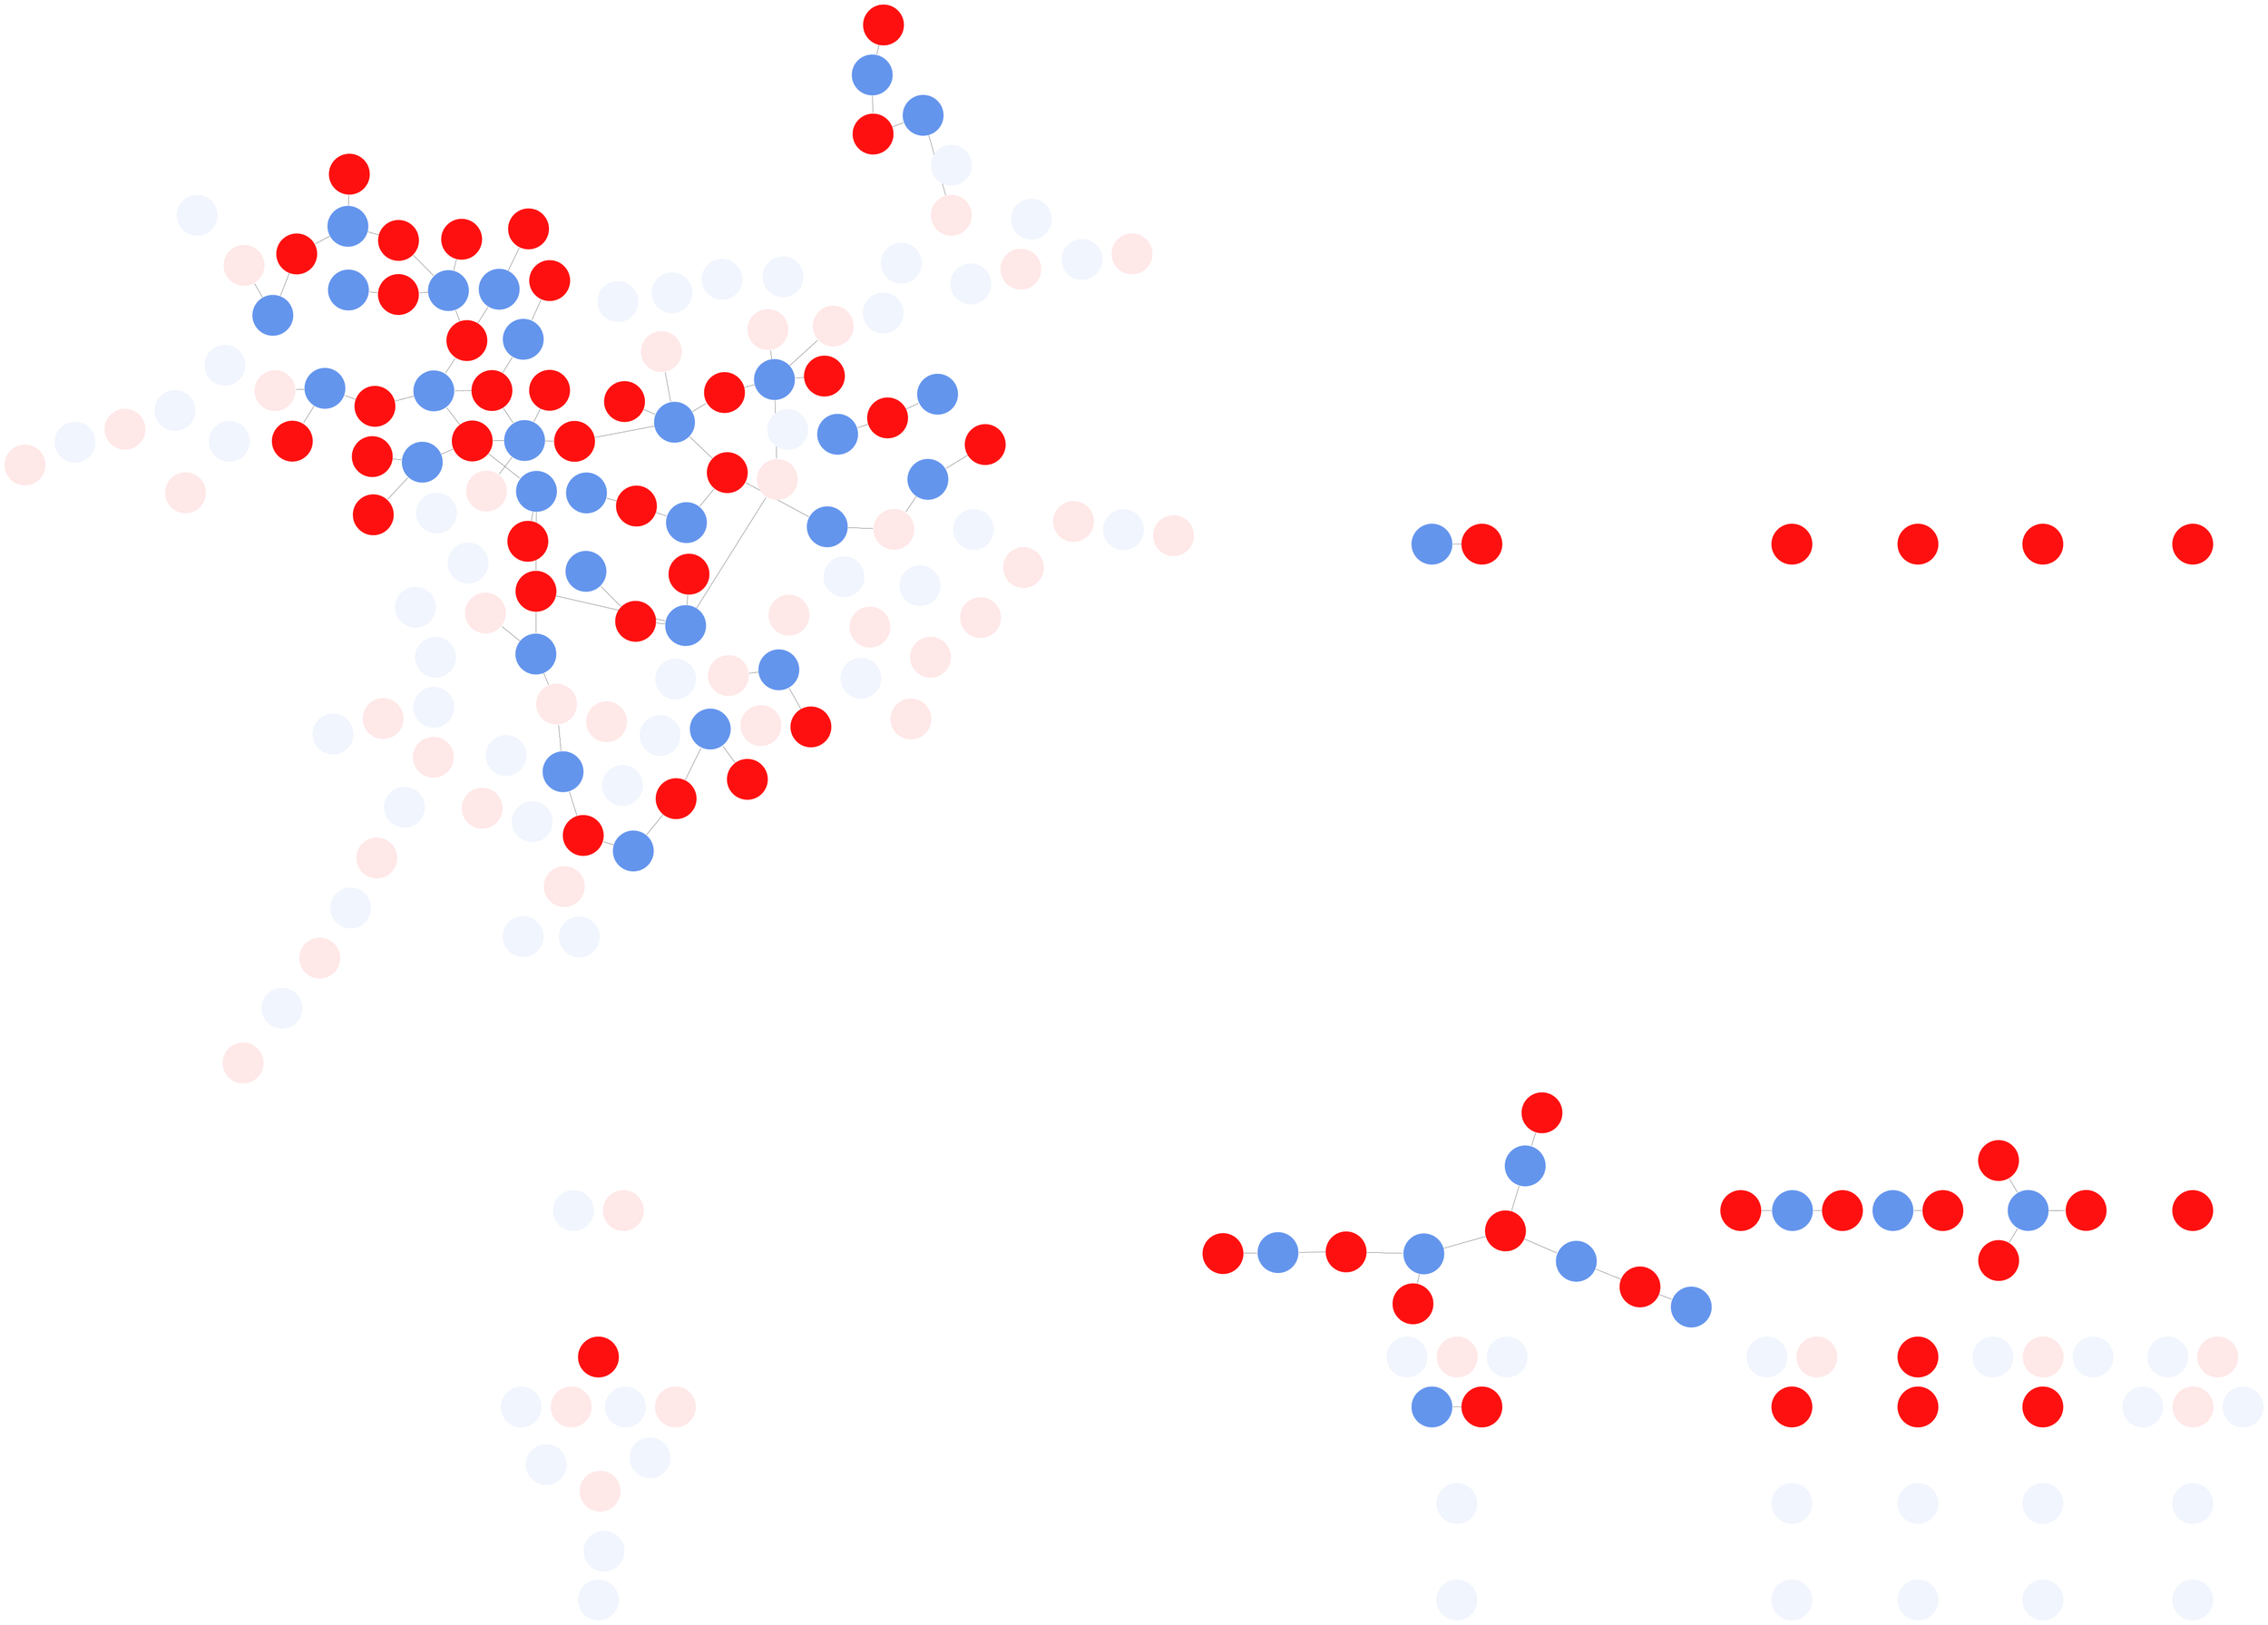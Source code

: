 digraph {
layout="sfdp";
overlap="false";
pack=true;
packmode="array_u";
outputorder="edgesfirst";
    1 [fillcolor="#ff1010",
                shape="circle",
                style = "filled",
                penwidth = 0,
                label=""];
    2 [fillcolor="#ff1010",
                shape="circle",
                style = "filled",
                penwidth = 0,
                label=""];
    3 [fillcolor="#ff1010",
                shape="circle",
                style = "filled",
                penwidth = 0,
                label=""];
    4 [fillcolor="#ff1010",
                shape="circle",
                style = "filled",
                penwidth = 0,
                label=""];
    5 [fillcolor="#ff1010",
                shape="circle",
                style = "filled",
                penwidth = 0,
                label=""];
    6 [fillcolor="#ff1010",
                shape="circle",
                style = "filled",
                penwidth = 0,
                label=""];
    7 [fillcolor="#ff1010",
                shape="circle",
                style = "filled",
                penwidth = 0,
                label=""];
    8 [fillcolor="#ff1010",
                shape="circle",
                style = "filled",
                penwidth = 0,
                label=""];
    9 [fillcolor="#ff1010",
                shape="circle",
                style = "filled",
                penwidth = 0,
                label=""];
    10 [fillcolor="#ffe8e8",
                shape="circle",
                style = "filled",
                penwidth = 0,
                label=""];
    11 [fillcolor="#ffe8e8",
                shape="circle",
                style = "filled",
                penwidth = 0,
                label=""];
    12 [fillcolor="#ff1010",
                shape="circle",
                style = "filled",
                penwidth = 0,
                label=""];
    13 [fillcolor="#ffe8e8",
                shape="circle",
                style = "filled",
                penwidth = 0,
                label=""];
    14 [fillcolor="#ffe8e8",
                shape="circle",
                style = "filled",
                penwidth = 0,
                label=""];
    15 [fillcolor="#ffe8e8",
                shape="circle",
                style = "filled",
                penwidth = 0,
                label=""];
    16 [fillcolor="#ff1010",
                shape="circle",
                style = "filled",
                penwidth = 0,
                label=""];
    17 [fillcolor="#ffe8e8",
                shape="circle",
                style = "filled",
                penwidth = 0,
                label=""];
    18 [fillcolor="#ff1010",
                shape="circle",
                style = "filled",
                penwidth = 0,
                label=""];
    19 [fillcolor="#ffe8e8",
                shape="circle",
                style = "filled",
                penwidth = 0,
                label=""];
    20 [fillcolor="#ffe8e8",
                shape="circle",
                style = "filled",
                penwidth = 0,
                label=""];
    21 [fillcolor="#ff1010",
                shape="circle",
                style = "filled",
                penwidth = 0,
                label=""];
    22 [fillcolor="#ff1010",
                shape="circle",
                style = "filled",
                penwidth = 0,
                label=""];
    23 [fillcolor="#ffe8e8",
                shape="circle",
                style = "filled",
                penwidth = 0,
                label=""];
    24 [fillcolor="#ffe8e8",
                shape="circle",
                style = "filled",
                penwidth = 0,
                label=""];
    25 [fillcolor="#ffe8e8",
                shape="circle",
                style = "filled",
                penwidth = 0,
                label=""];
    26 [fillcolor="#ffe8e8",
                shape="circle",
                style = "filled",
                penwidth = 0,
                label=""];
    27 [fillcolor="#ffe8e8",
                shape="circle",
                style = "filled",
                penwidth = 0,
                label=""];
    28 [fillcolor="#ffe8e8",
                shape="circle",
                style = "filled",
                penwidth = 0,
                label=""];
    29 [fillcolor="#ff1010",
                shape="circle",
                style = "filled",
                penwidth = 0,
                label=""];
    30 [fillcolor="#ffe8e8",
                shape="circle",
                style = "filled",
                penwidth = 0,
                label=""];
    31 [fillcolor="#ff1010",
                shape="circle",
                style = "filled",
                penwidth = 0,
                label=""];
    32 [fillcolor="#ff1010",
                shape="circle",
                style = "filled",
                penwidth = 0,
                label=""];
    33 [fillcolor="#ffe8e8",
                shape="circle",
                style = "filled",
                penwidth = 0,
                label=""];
    34 [fillcolor="#ff1010",
                shape="circle",
                style = "filled",
                penwidth = 0,
                label=""];
    35 [fillcolor="#ff1010",
                shape="circle",
                style = "filled",
                penwidth = 0,
                label=""];
    36 [fillcolor="#ff1010",
                shape="circle",
                style = "filled",
                penwidth = 0,
                label=""];
    37 [fillcolor="#ff1010",
                shape="circle",
                style = "filled",
                penwidth = 0,
                label=""];
    38 [fillcolor="#ffe8e8",
                shape="circle",
                style = "filled",
                penwidth = 0,
                label=""];
    39 [fillcolor="#ff1010",
                shape="circle",
                style = "filled",
                penwidth = 0,
                label=""];
    40 [fillcolor="#ff1010",
                shape="circle",
                style = "filled",
                penwidth = 0,
                label=""];
    41 [fillcolor="#ffe8e8",
                shape="circle",
                style = "filled",
                penwidth = 0,
                label=""];
    42 [fillcolor="#ff1010",
                shape="circle",
                style = "filled",
                penwidth = 0,
                label=""];
    43 [fillcolor="#ffe8e8",
                shape="circle",
                style = "filled",
                penwidth = 0,
                label=""];
    44 [fillcolor="#ff1010",
                shape="circle",
                style = "filled",
                penwidth = 0,
                label=""];
    45 [fillcolor="#ff1010",
                shape="circle",
                style = "filled",
                penwidth = 0,
                label=""];
    46 [fillcolor="#ffe8e8",
                shape="circle",
                style = "filled",
                penwidth = 0,
                label=""];
    47 [fillcolor="#ff1010",
                shape="circle",
                style = "filled",
                penwidth = 0,
                label=""];
    48 [fillcolor="#ff1010",
                shape="circle",
                style = "filled",
                penwidth = 0,
                label=""];
    49 [fillcolor="#ff1010",
                shape="circle",
                style = "filled",
                penwidth = 0,
                label=""];
    50 [fillcolor="#ffe8e8",
                shape="circle",
                style = "filled",
                penwidth = 0,
                label=""];
    51 [fillcolor="#ffe8e8",
                shape="circle",
                style = "filled",
                penwidth = 0,
                label=""];
    52 [fillcolor="#ffe8e8",
                shape="circle",
                style = "filled",
                penwidth = 0,
                label=""];
    53 [fillcolor="#ffe8e8",
                shape="circle",
                style = "filled",
                penwidth = 0,
                label=""];
    54 [fillcolor="#ff1010",
                shape="circle",
                style = "filled",
                penwidth = 0,
                label=""];
    55 [fillcolor="#ff1010",
                shape="circle",
                style = "filled",
                penwidth = 0,
                label=""];
    56 [fillcolor="#ffe8e8",
                shape="circle",
                style = "filled",
                penwidth = 0,
                label=""];
    57 [fillcolor="#ffe8e8",
                shape="circle",
                style = "filled",
                penwidth = 0,
                label=""];
    58 [fillcolor="#ff1010",
                shape="circle",
                style = "filled",
                penwidth = 0,
                label=""];
    59 [fillcolor="#ff1010",
                shape="circle",
                style = "filled",
                penwidth = 0,
                label=""];
    60 [fillcolor="#ffe8e8",
                shape="circle",
                style = "filled",
                penwidth = 0,
                label=""];
    61 [fillcolor="#ff1010",
                shape="circle",
                style = "filled",
                penwidth = 0,
                label=""];
    62 [fillcolor="#ffe8e8",
                shape="circle",
                style = "filled",
                penwidth = 0,
                label=""];
    63 [fillcolor="#ffe8e8",
                shape="circle",
                style = "filled",
                penwidth = 0,
                label=""];
    64 [fillcolor="#ffe8e8",
                shape="circle",
                style = "filled",
                penwidth = 0,
                label=""];
    65 [fillcolor="#ffe8e8",
                shape="circle",
                style = "filled",
                penwidth = 0,
                label=""];
    66 [fillcolor="#ff1010",
                shape="circle",
                style = "filled",
                penwidth = 0,
                label=""];
    67 [fillcolor="#ff1010",
                shape="circle",
                style = "filled",
                penwidth = 0,
                label=""];
    68 [fillcolor="#ff1010",
                shape="circle",
                style = "filled",
                penwidth = 0,
                label=""];
    69 [fillcolor="#ff1010",
                shape="circle",
                style = "filled",
                penwidth = 0,
                label=""];
    70 [fillcolor="#ffe8e8",
                shape="circle",
                style = "filled",
                penwidth = 0,
                label=""];
    71 [fillcolor="#ffe8e8",
                shape="circle",
                style = "filled",
                penwidth = 0,
                label=""];
    72 [fillcolor="#ffe8e8",
                shape="circle",
                style = "filled",
                penwidth = 0,
                label=""];
    73 [fillcolor="#ff1010",
                shape="circle",
                style = "filled",
                penwidth = 0,
                label=""];
    74 [fillcolor="#ff1010",
                shape="circle",
                style = "filled",
                penwidth = 0,
                label=""];
    75 [fillcolor="#ff1010",
                shape="circle",
                style = "filled",
                penwidth = 0,
                label=""];
    76 [fillcolor="#ff1010",
                shape="circle",
                style = "filled",
                penwidth = 0,
                label=""];
    77 [fillcolor="#ffe8e8",
                shape="circle",
                style = "filled",
                penwidth = 0,
                label=""];
    78 [fillcolor="#ff1010",
                shape="circle",
                style = "filled",
                penwidth = 0,
                label=""];
    79 [fillcolor="#ff1010",
                shape="circle",
                style = "filled",
                penwidth = 0,
                label=""];
    80 [fillcolor="#ff1010",
                shape="circle",
                style = "filled",
                penwidth = 0,
                label=""];
    81 [fillcolor="#ffe8e8",
                shape="circle",
                style = "filled",
                penwidth = 0,
                label=""];
    82 [fillcolor="#ff1010",
                shape="circle",
                style = "filled",
                penwidth = 0,
                label=""];
    83 [fillcolor="#ffe8e8",
                shape="circle",
                style = "filled",
                penwidth = 0,
                label=""];
    84 [fillcolor="#ff1010",
                shape="circle",
                style = "filled",
                penwidth = 0,
                label=""];
    85 [fillcolor="#ffe8e8",
                shape="circle",
                style = "filled",
                penwidth = 0,
                label=""];
    86 [fillcolor="#ff1010",
                shape="circle",
                style = "filled",
                penwidth = 0,
                label=""];
    87 [fillcolor="#ff1010",
                shape="circle",
                style = "filled",
                penwidth = 0,
                label=""];
    88 [fillcolor="#ffe8e8",
                shape="circle",
                style = "filled",
                penwidth = 0,
                label=""];
    89 [fillcolor="#ff1010",
                shape="circle",
                style = "filled",
                penwidth = 0,
                label=""];
    90 [fillcolor="#ff1010",
                shape="circle",
                style = "filled",
                penwidth = 0,
                label=""];
    91 [fillcolor="#ff1010",
                shape="circle",
                style = "filled",
                penwidth = 0,
                label=""];
    92 [fillcolor="#ffe8e8",
                shape="circle",
                style = "filled",
                penwidth = 0,
                label=""];
    93 [fillcolor="#ffe8e8",
                shape="circle",
                style = "filled",
                penwidth = 0,
                label=""];
    94 [fillcolor="#ffe8e8",
                shape="circle",
                style = "filled",
                penwidth = 0,
                label=""];
    95 [fillcolor="#ffe8e8",
                shape="circle",
                style = "filled",
                penwidth = 0,
                label=""];
    96 [fillcolor="#ff1010",
                shape="circle",
                style = "filled",
                penwidth = 0,
                label=""];
    97 [fillcolor="#ff1010",
                shape="circle",
                style = "filled",
                penwidth = 0,
                label=""];
    98 [fillcolor="#ff1010",
                shape="circle",
                style = "filled",
                penwidth = 0,
                label=""];
    99 [fillcolor="#ff1010",
                shape="circle",
                style = "filled",
                penwidth = 0,
                label=""];
    100 [fillcolor="#ff1010",
                shape="circle",
                style = "filled",
                penwidth = 0,
                label=""];
    101 [fillcolor="#f1f5fd",
                shape="circle",
                style = "filled",
                penwidth = 0,
                label=""];
    102 [fillcolor="#6495ed",
                shape="circle",
                style = "filled",
                penwidth = 0,
                label=""];
    103 [fillcolor="#f1f5fd",
                shape="circle",
                style = "filled",
                penwidth = 0,
                label=""];
    104 [fillcolor="#f1f5fd",
                shape="circle",
                style = "filled",
                penwidth = 0,
                label=""];
    105 [fillcolor="#f1f5fd",
                shape="circle",
                style = "filled",
                penwidth = 0,
                label=""];
    106 [fillcolor="#f1f5fd",
                shape="circle",
                style = "filled",
                penwidth = 0,
                label=""];
    107 [fillcolor="#f1f5fd",
                shape="circle",
                style = "filled",
                penwidth = 0,
                label=""];
    108 [fillcolor="#6495ed",
                shape="circle",
                style = "filled",
                penwidth = 0,
                label=""];
    109 [fillcolor="#f1f5fd",
                shape="circle",
                style = "filled",
                penwidth = 0,
                label=""];
    110 [fillcolor="#6495ed",
                shape="circle",
                style = "filled",
                penwidth = 0,
                label=""];
    111 [fillcolor="#f1f5fd",
                shape="circle",
                style = "filled",
                penwidth = 0,
                label=""];
    112 [fillcolor="#f1f5fd",
                shape="circle",
                style = "filled",
                penwidth = 0,
                label=""];
    113 [fillcolor="#6495ed",
                shape="circle",
                style = "filled",
                penwidth = 0,
                label=""];
    114 [fillcolor="#f1f5fd",
                shape="circle",
                style = "filled",
                penwidth = 0,
                label=""];
    115 [fillcolor="#f1f5fd",
                shape="circle",
                style = "filled",
                penwidth = 0,
                label=""];
    116 [fillcolor="#f1f5fd",
                shape="circle",
                style = "filled",
                penwidth = 0,
                label=""];
    117 [fillcolor="#f1f5fd",
                shape="circle",
                style = "filled",
                penwidth = 0,
                label=""];
    118 [fillcolor="#f1f5fd",
                shape="circle",
                style = "filled",
                penwidth = 0,
                label=""];
    119 [fillcolor="#6495ed",
                shape="circle",
                style = "filled",
                penwidth = 0,
                label=""];
    120 [fillcolor="#6495ed",
                shape="circle",
                style = "filled",
                penwidth = 0,
                label=""];
    121 [fillcolor="#f1f5fd",
                shape="circle",
                style = "filled",
                penwidth = 0,
                label=""];
    122 [fillcolor="#f1f5fd",
                shape="circle",
                style = "filled",
                penwidth = 0,
                label=""];
    123 [fillcolor="#6495ed",
                shape="circle",
                style = "filled",
                penwidth = 0,
                label=""];
    124 [fillcolor="#f1f5fd",
                shape="circle",
                style = "filled",
                penwidth = 0,
                label=""];
    125 [fillcolor="#6495ed",
                shape="circle",
                style = "filled",
                penwidth = 0,
                label=""];
    126 [fillcolor="#6495ed",
                shape="circle",
                style = "filled",
                penwidth = 0,
                label=""];
    127 [fillcolor="#6495ed",
                shape="circle",
                style = "filled",
                penwidth = 0,
                label=""];
    128 [fillcolor="#f1f5fd",
                shape="circle",
                style = "filled",
                penwidth = 0,
                label=""];
    129 [fillcolor="#f1f5fd",
                shape="circle",
                style = "filled",
                penwidth = 0,
                label=""];
    130 [fillcolor="#f1f5fd",
                shape="circle",
                style = "filled",
                penwidth = 0,
                label=""];
    131 [fillcolor="#f1f5fd",
                shape="circle",
                style = "filled",
                penwidth = 0,
                label=""];
    132 [fillcolor="#6495ed",
                shape="circle",
                style = "filled",
                penwidth = 0,
                label=""];
    133 [fillcolor="#6495ed",
                shape="circle",
                style = "filled",
                penwidth = 0,
                label=""];
    134 [fillcolor="#6495ed",
                shape="circle",
                style = "filled",
                penwidth = 0,
                label=""];
    135 [fillcolor="#6495ed",
                shape="circle",
                style = "filled",
                penwidth = 0,
                label=""];
    136 [fillcolor="#f1f5fd",
                shape="circle",
                style = "filled",
                penwidth = 0,
                label=""];
    137 [fillcolor="#f1f5fd",
                shape="circle",
                style = "filled",
                penwidth = 0,
                label=""];
    138 [fillcolor="#6495ed",
                shape="circle",
                style = "filled",
                penwidth = 0,
                label=""];
    139 [fillcolor="#f1f5fd",
                shape="circle",
                style = "filled",
                penwidth = 0,
                label=""];
    140 [fillcolor="#f1f5fd",
                shape="circle",
                style = "filled",
                penwidth = 0,
                label=""];
    141 [fillcolor="#f1f5fd",
                shape="circle",
                style = "filled",
                penwidth = 0,
                label=""];
    142 [fillcolor="#f1f5fd",
                shape="circle",
                style = "filled",
                penwidth = 0,
                label=""];
    143 [fillcolor="#f1f5fd",
                shape="circle",
                style = "filled",
                penwidth = 0,
                label=""];
    144 [fillcolor="#f1f5fd",
                shape="circle",
                style = "filled",
                penwidth = 0,
                label=""];
    145 [fillcolor="#f1f5fd",
                shape="circle",
                style = "filled",
                penwidth = 0,
                label=""];
    146 [fillcolor="#f1f5fd",
                shape="circle",
                style = "filled",
                penwidth = 0,
                label=""];
    147 [fillcolor="#6495ed",
                shape="circle",
                style = "filled",
                penwidth = 0,
                label=""];
    148 [fillcolor="#6495ed",
                shape="circle",
                style = "filled",
                penwidth = 0,
                label=""];
    149 [fillcolor="#6495ed",
                shape="circle",
                style = "filled",
                penwidth = 0,
                label=""];
    150 [fillcolor="#6495ed",
                shape="circle",
                style = "filled",
                penwidth = 0,
                label=""];
    151 [fillcolor="#6495ed",
                shape="circle",
                style = "filled",
                penwidth = 0,
                label=""];
    152 [fillcolor="#f1f5fd",
                shape="circle",
                style = "filled",
                penwidth = 0,
                label=""];
    153 [fillcolor="#f1f5fd",
                shape="circle",
                style = "filled",
                penwidth = 0,
                label=""];
    154 [fillcolor="#f1f5fd",
                shape="circle",
                style = "filled",
                penwidth = 0,
                label=""];
    155 [fillcolor="#f1f5fd",
                shape="circle",
                style = "filled",
                penwidth = 0,
                label=""];
    156 [fillcolor="#f1f5fd",
                shape="circle",
                style = "filled",
                penwidth = 0,
                label=""];
    157 [fillcolor="#f1f5fd",
                shape="circle",
                style = "filled",
                penwidth = 0,
                label=""];
    158 [fillcolor="#6495ed",
                shape="circle",
                style = "filled",
                penwidth = 0,
                label=""];
    159 [fillcolor="#f1f5fd",
                shape="circle",
                style = "filled",
                penwidth = 0,
                label=""];
    160 [fillcolor="#6495ed",
                shape="circle",
                style = "filled",
                penwidth = 0,
                label=""];
    161 [fillcolor="#f1f5fd",
                shape="circle",
                style = "filled",
                penwidth = 0,
                label=""];
    162 [fillcolor="#f1f5fd",
                shape="circle",
                style = "filled",
                penwidth = 0,
                label=""];
    163 [fillcolor="#f1f5fd",
                shape="circle",
                style = "filled",
                penwidth = 0,
                label=""];
    164 [fillcolor="#6495ed",
                shape="circle",
                style = "filled",
                penwidth = 0,
                label=""];
    165 [fillcolor="#6495ed",
                shape="circle",
                style = "filled",
                penwidth = 0,
                label=""];
    166 [fillcolor="#f1f5fd",
                shape="circle",
                style = "filled",
                penwidth = 0,
                label=""];
    167 [fillcolor="#f1f5fd",
                shape="circle",
                style = "filled",
                penwidth = 0,
                label=""];
    168 [fillcolor="#f1f5fd",
                shape="circle",
                style = "filled",
                penwidth = 0,
                label=""];
    169 [fillcolor="#f1f5fd",
                shape="circle",
                style = "filled",
                penwidth = 0,
                label=""];
    170 [fillcolor="#f1f5fd",
                shape="circle",
                style = "filled",
                penwidth = 0,
                label=""];
    171 [fillcolor="#f1f5fd",
                shape="circle",
                style = "filled",
                penwidth = 0,
                label=""];
    172 [fillcolor="#6495ed",
                shape="circle",
                style = "filled",
                penwidth = 0,
                label=""];
    173 [fillcolor="#6495ed",
                shape="circle",
                style = "filled",
                penwidth = 0,
                label=""];
    174 [fillcolor="#f1f5fd",
                shape="circle",
                style = "filled",
                penwidth = 0,
                label=""];
    175 [fillcolor="#6495ed",
                shape="circle",
                style = "filled",
                penwidth = 0,
                label=""];
    176 [fillcolor="#6495ed",
                shape="circle",
                style = "filled",
                penwidth = 0,
                label=""];
    177 [fillcolor="#f1f5fd",
                shape="circle",
                style = "filled",
                penwidth = 0,
                label=""];
    178 [fillcolor="#f1f5fd",
                shape="circle",
                style = "filled",
                penwidth = 0,
                label=""];
    179 [fillcolor="#f1f5fd",
                shape="circle",
                style = "filled",
                penwidth = 0,
                label=""];
    180 [fillcolor="#6495ed",
                shape="circle",
                style = "filled",
                penwidth = 0,
                label=""];
    181 [fillcolor="#f1f5fd",
                shape="circle",
                style = "filled",
                penwidth = 0,
                label=""];
    182 [fillcolor="#f1f5fd",
                shape="circle",
                style = "filled",
                penwidth = 0,
                label=""];
    183 [fillcolor="#6495ed",
                shape="circle",
                style = "filled",
                penwidth = 0,
                label=""];
    184 [fillcolor="#6495ed",
                shape="circle",
                style = "filled",
                penwidth = 0,
                label=""];
    185 [fillcolor="#6495ed",
                shape="circle",
                style = "filled",
                penwidth = 0,
                label=""];
    186 [fillcolor="#f1f5fd",
                shape="circle",
                style = "filled",
                penwidth = 0,
                label=""];
    187 [fillcolor="#f1f5fd",
                shape="circle",
                style = "filled",
                penwidth = 0,
                label=""];
    188 [fillcolor="#6495ed",
                shape="circle",
                style = "filled",
                penwidth = 0,
                label=""];
    189 [fillcolor="#f1f5fd",
                shape="circle",
                style = "filled",
                penwidth = 0,
                label=""];
    190 [fillcolor="#f1f5fd",
                shape="circle",
                style = "filled",
                penwidth = 0,
                label=""];
    191 [fillcolor="#6495ed",
                shape="circle",
                style = "filled",
                penwidth = 0,
                label=""];
    192 [fillcolor="#6495ed",
                shape="circle",
                style = "filled",
                penwidth = 0,
                label=""];
    193 [fillcolor="#6495ed",
                shape="circle",
                style = "filled",
                penwidth = 0,
                label=""];
    194 [fillcolor="#f1f5fd",
                shape="circle",
                style = "filled",
                penwidth = 0,
                label=""];
    195 [fillcolor="#f1f5fd",
                shape="circle",
                style = "filled",
                penwidth = 0,
                label=""];
    196 [fillcolor="#6495ed",
                shape="circle",
                style = "filled",
                penwidth = 0,
                label=""];
    197 [fillcolor="#6495ed",
                shape="circle",
                style = "filled",
                penwidth = 0,
                label=""];
    198 [fillcolor="#f1f5fd",
                shape="circle",
                style = "filled",
                penwidth = 0,
                label=""];
    199 [fillcolor="#f1f5fd",
                shape="circle",
                style = "filled",
                penwidth = 0,
                label=""];
    200 [fillcolor="#f1f5fd",
                shape="circle",
                style = "filled",
                penwidth = 0,
                label=""];
    1 -> 160 [penwidth = 0.2, arrowsize=0];
    2 -> 183 [penwidth = 0.2, arrowsize=0];
    3 -> 147 [penwidth = 0.2, arrowsize=0];
    4 -> 148 [penwidth = 0.2, arrowsize=0];
    5 -> 123 [penwidth = 0.2, arrowsize=0];
    6 -> 193 [penwidth = 0.2, arrowsize=0];
    9 -> 125 [penwidth = 0.2, arrowsize=0];
    9 -> 138 [penwidth = 0.2, arrowsize=0];
    9 -> 158 [penwidth = 0.2, arrowsize=0];
    10 -> 140 [penwidth = 0, arrowsize=0];
    11 -> 142 [penwidth = 0, arrowsize=0];
    12 -> 138 [penwidth = 0.2, arrowsize=0];
    12 -> 148 [penwidth = 0.2, arrowsize=0];
    14 -> 146 [penwidth = 0, arrowsize=0];
    17 -> 184 [penwidth = 0, arrowsize=0];
    18 -> 132 [penwidth = 0.2, arrowsize=0];
    18 -> 173 [penwidth = 0.2, arrowsize=0];
    20 -> 110 [penwidth = 0, arrowsize=0];
    23 -> 163 [penwidth = 0, arrowsize=0];
    24 -> 132 [penwidth = 0, arrowsize=0];
    24 -> 135 [penwidth = 0, arrowsize=0];
    28 -> 142 [penwidth = 0, arrowsize=0];
    28 -> 159 [penwidth = 0, arrowsize=0];
    29 -> 119 [penwidth = 0.2, arrowsize=0];
    29 -> 126 [penwidth = 0.2, arrowsize=0];
    31 -> 126 [penwidth = 0.2, arrowsize=0];
    32 -> 164 [penwidth = 0.2, arrowsize=0];
    33 -> 135 [penwidth = 0, arrowsize=0];
    34 -> 180 [penwidth = 0.2, arrowsize=0];
    36 -> 172 [penwidth = 0.2, arrowsize=0];
    36 -> 188 [penwidth = 0.2, arrowsize=0];
    37 -> 134 [penwidth = 0.2, arrowsize=0];
    39 -> 102 [penwidth = 0.2, arrowsize=0];
    42 -> 147 [penwidth = 0.2, arrowsize=0];
    43 -> 170 [penwidth = 0, arrowsize=0];
    45 -> 151 [penwidth = 0.2, arrowsize=0];
    47 -> 175 [penwidth = 0.2, arrowsize=0];
    49 -> 119 [penwidth = 0.2, arrowsize=0];
    51 -> 103 [penwidth = 0, arrowsize=0];
    51 -> 173 [penwidth = 0, arrowsize=0];
    51 -> 199 [penwidth = 0, arrowsize=0];
    52 -> 157 [penwidth = 0, arrowsize=0];
    53 -> 152 [penwidth = 0, arrowsize=0];
    54 -> 149 [penwidth = 0.2, arrowsize=0];
    55 -> 185 [penwidth = 0.2, arrowsize=0];
    55 -> 196 [penwidth = 0.2, arrowsize=0];
    57 -> 163 [penwidth = 0, arrowsize=0];
    58 -> 127 [penwidth = 0.2, arrowsize=0];
    59 -> 165 [penwidth = 0.2, arrowsize=0];
    60 -> 116 [penwidth = 0, arrowsize=0];
    60 -> 128 [penwidth = 0, arrowsize=0];
    62 -> 106 [penwidth = 0, arrowsize=0];
    64 -> 174 [penwidth = 0, arrowsize=0];
    65 -> 101 [penwidth = 0, arrowsize=0];
    65 -> 111 [penwidth = 0, arrowsize=0];
    65 -> 168 [penwidth = 0, arrowsize=0];
    66 -> 191 [penwidth = 0.2, arrowsize=0];
    67 -> 196 [penwidth = 0.2, arrowsize=0];
    68 -> 184 [penwidth = 0.2, arrowsize=0];
    69 -> 110 [penwidth = 0.2, arrowsize=0];
    69 -> 150 [penwidth = 0.2, arrowsize=0];
    71 -> 107 [penwidth = 0, arrowsize=0];
    72 -> 137 [penwidth = 0, arrowsize=0];
    72 -> 186 [penwidth = 0, arrowsize=0];
    74 -> 188 [penwidth = 0.2, arrowsize=0];
    74 -> 192 [penwidth = 0.2, arrowsize=0];
    75 -> 102 [penwidth = 0.2, arrowsize=0];
    75 -> 138 [penwidth = 0.2, arrowsize=0];
    75 -> 180 [penwidth = 0.2, arrowsize=0];
    78 -> 133 [penwidth = 0.2, arrowsize=0];
    79 -> 120 [penwidth = 0.2, arrowsize=0];
    79 -> 125 [penwidth = 0.2, arrowsize=0];
    80 -> 135 [penwidth = 0.2, arrowsize=0];
    80 -> 197 [penwidth = 0.2, arrowsize=0];
    84 -> 125 [penwidth = 0.2, arrowsize=0];
    87 -> 176 [penwidth = 0.2, arrowsize=0];
    94 -> 167 [penwidth = 0, arrowsize=0];
    94 -> 171 [penwidth = 0, arrowsize=0];
    97 -> 172 [penwidth = 0.2, arrowsize=0];
    98 -> 132 [penwidth = 0.2, arrowsize=0];
    99 -> 164 [penwidth = 0.2, arrowsize=0];
    100 -> 108 [penwidth = 0.2, arrowsize=0];
    100 -> 113 [penwidth = 0.2, arrowsize=0];
    101 -> 64 [penwidth = 0, arrowsize=0];
    102 -> 8 [penwidth = 0.2, arrowsize=0];
    102 -> 12 [penwidth = 0.2, arrowsize=0];
    102 -> 64 [penwidth = 0.2, arrowsize=0];
    104 -> 63 [penwidth = 0, arrowsize=0];
    105 -> 77 [penwidth = 0, arrowsize=0];
    107 -> 57 [penwidth = 0, arrowsize=0];
    109 -> 92 [penwidth = 0, arrowsize=0];
    111 -> 10 [penwidth = 0, arrowsize=0];
    111 -> 23 [penwidth = 0, arrowsize=0];
    113 -> 55 [penwidth = 0.2, arrowsize=0];
    114 -> 19 [penwidth = 0, arrowsize=0];
    114 -> 46 [penwidth = 0, arrowsize=0];
    114 -> 70 [penwidth = 0, arrowsize=0];
    120 -> 35 [penwidth = 0.2, arrowsize=0];
    120 -> 68 [penwidth = 0.2, arrowsize=0];
    122 -> 14 [penwidth = 0, arrowsize=0];
    123 -> 72 [penwidth = 0.2, arrowsize=0];
    124 -> 13 [penwidth = 0, arrowsize=0];
    124 -> 17 [penwidth = 0, arrowsize=0];
    125 -> 66 [penwidth = 0.2, arrowsize=0];
    126 -> 36 [penwidth = 0.2, arrowsize=0];
    127 -> 27 [penwidth = 0.2, arrowsize=0];
    128 -> 70 [penwidth = 0, arrowsize=0];
    129 -> 92 [penwidth = 0, arrowsize=0];
    130 -> 77 [penwidth = 0, arrowsize=0];
    130 -> 81 [penwidth = 0, arrowsize=0];
    135 -> 1 [penwidth = 0.2, arrowsize=0];
    135 -> 20 [penwidth = 0.2, arrowsize=0];
    135 -> 76 [penwidth = 0.2, arrowsize=0];
    136 -> 28 [penwidth = 0, arrowsize=0];
    136 -> 38 [penwidth = 0, arrowsize=0];
    137 -> 53 [penwidth = 0, arrowsize=0];
    137 -> 95 [penwidth = 0, arrowsize=0];
    138 -> 59 [penwidth = 0.2, arrowsize=0];
    141 -> 94 [penwidth = 0, arrowsize=0];
    143 -> 43 [penwidth = 0, arrowsize=0];
    143 -> 85 [penwidth = 0, arrowsize=0];
    144 -> 30 [penwidth = 0, arrowsize=0];
    145 -> 30 [penwidth = 0, arrowsize=0];
    147 -> 12 [penwidth = 0.2, arrowsize=0];
    148 -> 80 [penwidth = 0.2, arrowsize=0];
    149 -> 24 [penwidth = 0.2, arrowsize=0];
    151 -> 28 [penwidth = 0.2, arrowsize=0];
    152 -> 88 [penwidth = 0, arrowsize=0];
    153 -> 28 [penwidth = 0, arrowsize=0];
    154 -> 56 [penwidth = 0, arrowsize=0];
    156 -> 93 [penwidth = 0, arrowsize=0];
    158 -> 73 [penwidth = 0.2, arrowsize=0];
    161 -> 17 [penwidth = 0, arrowsize=0];
    162 -> 62 [penwidth = 0, arrowsize=0];
    165 -> 17 [penwidth = 0.2, arrowsize=0];
    165 -> 96 [penwidth = 0.2, arrowsize=0];
    166 -> 20 [penwidth = 0, arrowsize=0];
    169 -> 65 [penwidth = 0, arrowsize=0];
    170 -> 17 [penwidth = 0, arrowsize=0];
    173 -> 58 [penwidth = 0.2, arrowsize=0];
    175 -> 45 [penwidth = 0.2, arrowsize=0];
    176 -> 40 [penwidth = 0.2, arrowsize=0];
    176 -> 86 [penwidth = 0.2, arrowsize=0];
    177 -> 23 [penwidth = 0, arrowsize=0];
    177 -> 27 [penwidth = 0, arrowsize=0];
    177 -> 50 [penwidth = 0, arrowsize=0];
    177 -> 60 [penwidth = 0, arrowsize=0];
    178 -> 24 [penwidth = 0, arrowsize=0];
    179 -> 19 [penwidth = 0, arrowsize=0];
    179 -> 33 [penwidth = 0, arrowsize=0];
    179 -> 72 [penwidth = 0, arrowsize=0];
    181 -> 25 [penwidth = 0, arrowsize=0];
    184 -> 93 [penwidth = 0.2, arrowsize=0];
    185 -> 72 [penwidth = 0.2, arrowsize=0];
    186 -> 15 [penwidth = 0, arrowsize=0];
    186 -> 41 [penwidth = 0, arrowsize=0];
    187 -> 11 [penwidth = 0, arrowsize=0];
    187 -> 83 [penwidth = 0, arrowsize=0];
    189 -> 51 [penwidth = 0, arrowsize=0];
    193 -> 20 [penwidth = 0.2, arrowsize=0];
    193 -> 30 [penwidth = 0.2, arrowsize=0];
    193 -> 38 [penwidth = 0.2, arrowsize=0];
    193 -> 91 [penwidth = 0.2, arrowsize=0];
    194 -> 38 [penwidth = 0, arrowsize=0];
    195 -> 52 [penwidth = 0, arrowsize=0];
    196 -> 8 [penwidth = 0.2, arrowsize=0];
    196 -> 14 [penwidth = 0.2, arrowsize=0];
    196 -> 91 [penwidth = 0.2, arrowsize=0];
    197 -> 27 [penwidth = 0.2, arrowsize=0];
    197 -> 65 [penwidth = 0.2, arrowsize=0];
    198 -> 26 [penwidth = 0, arrowsize=0];
    198 -> 71 [penwidth = 0, arrowsize=0];
    199 -> 27 [penwidth = 0, arrowsize=0];
}